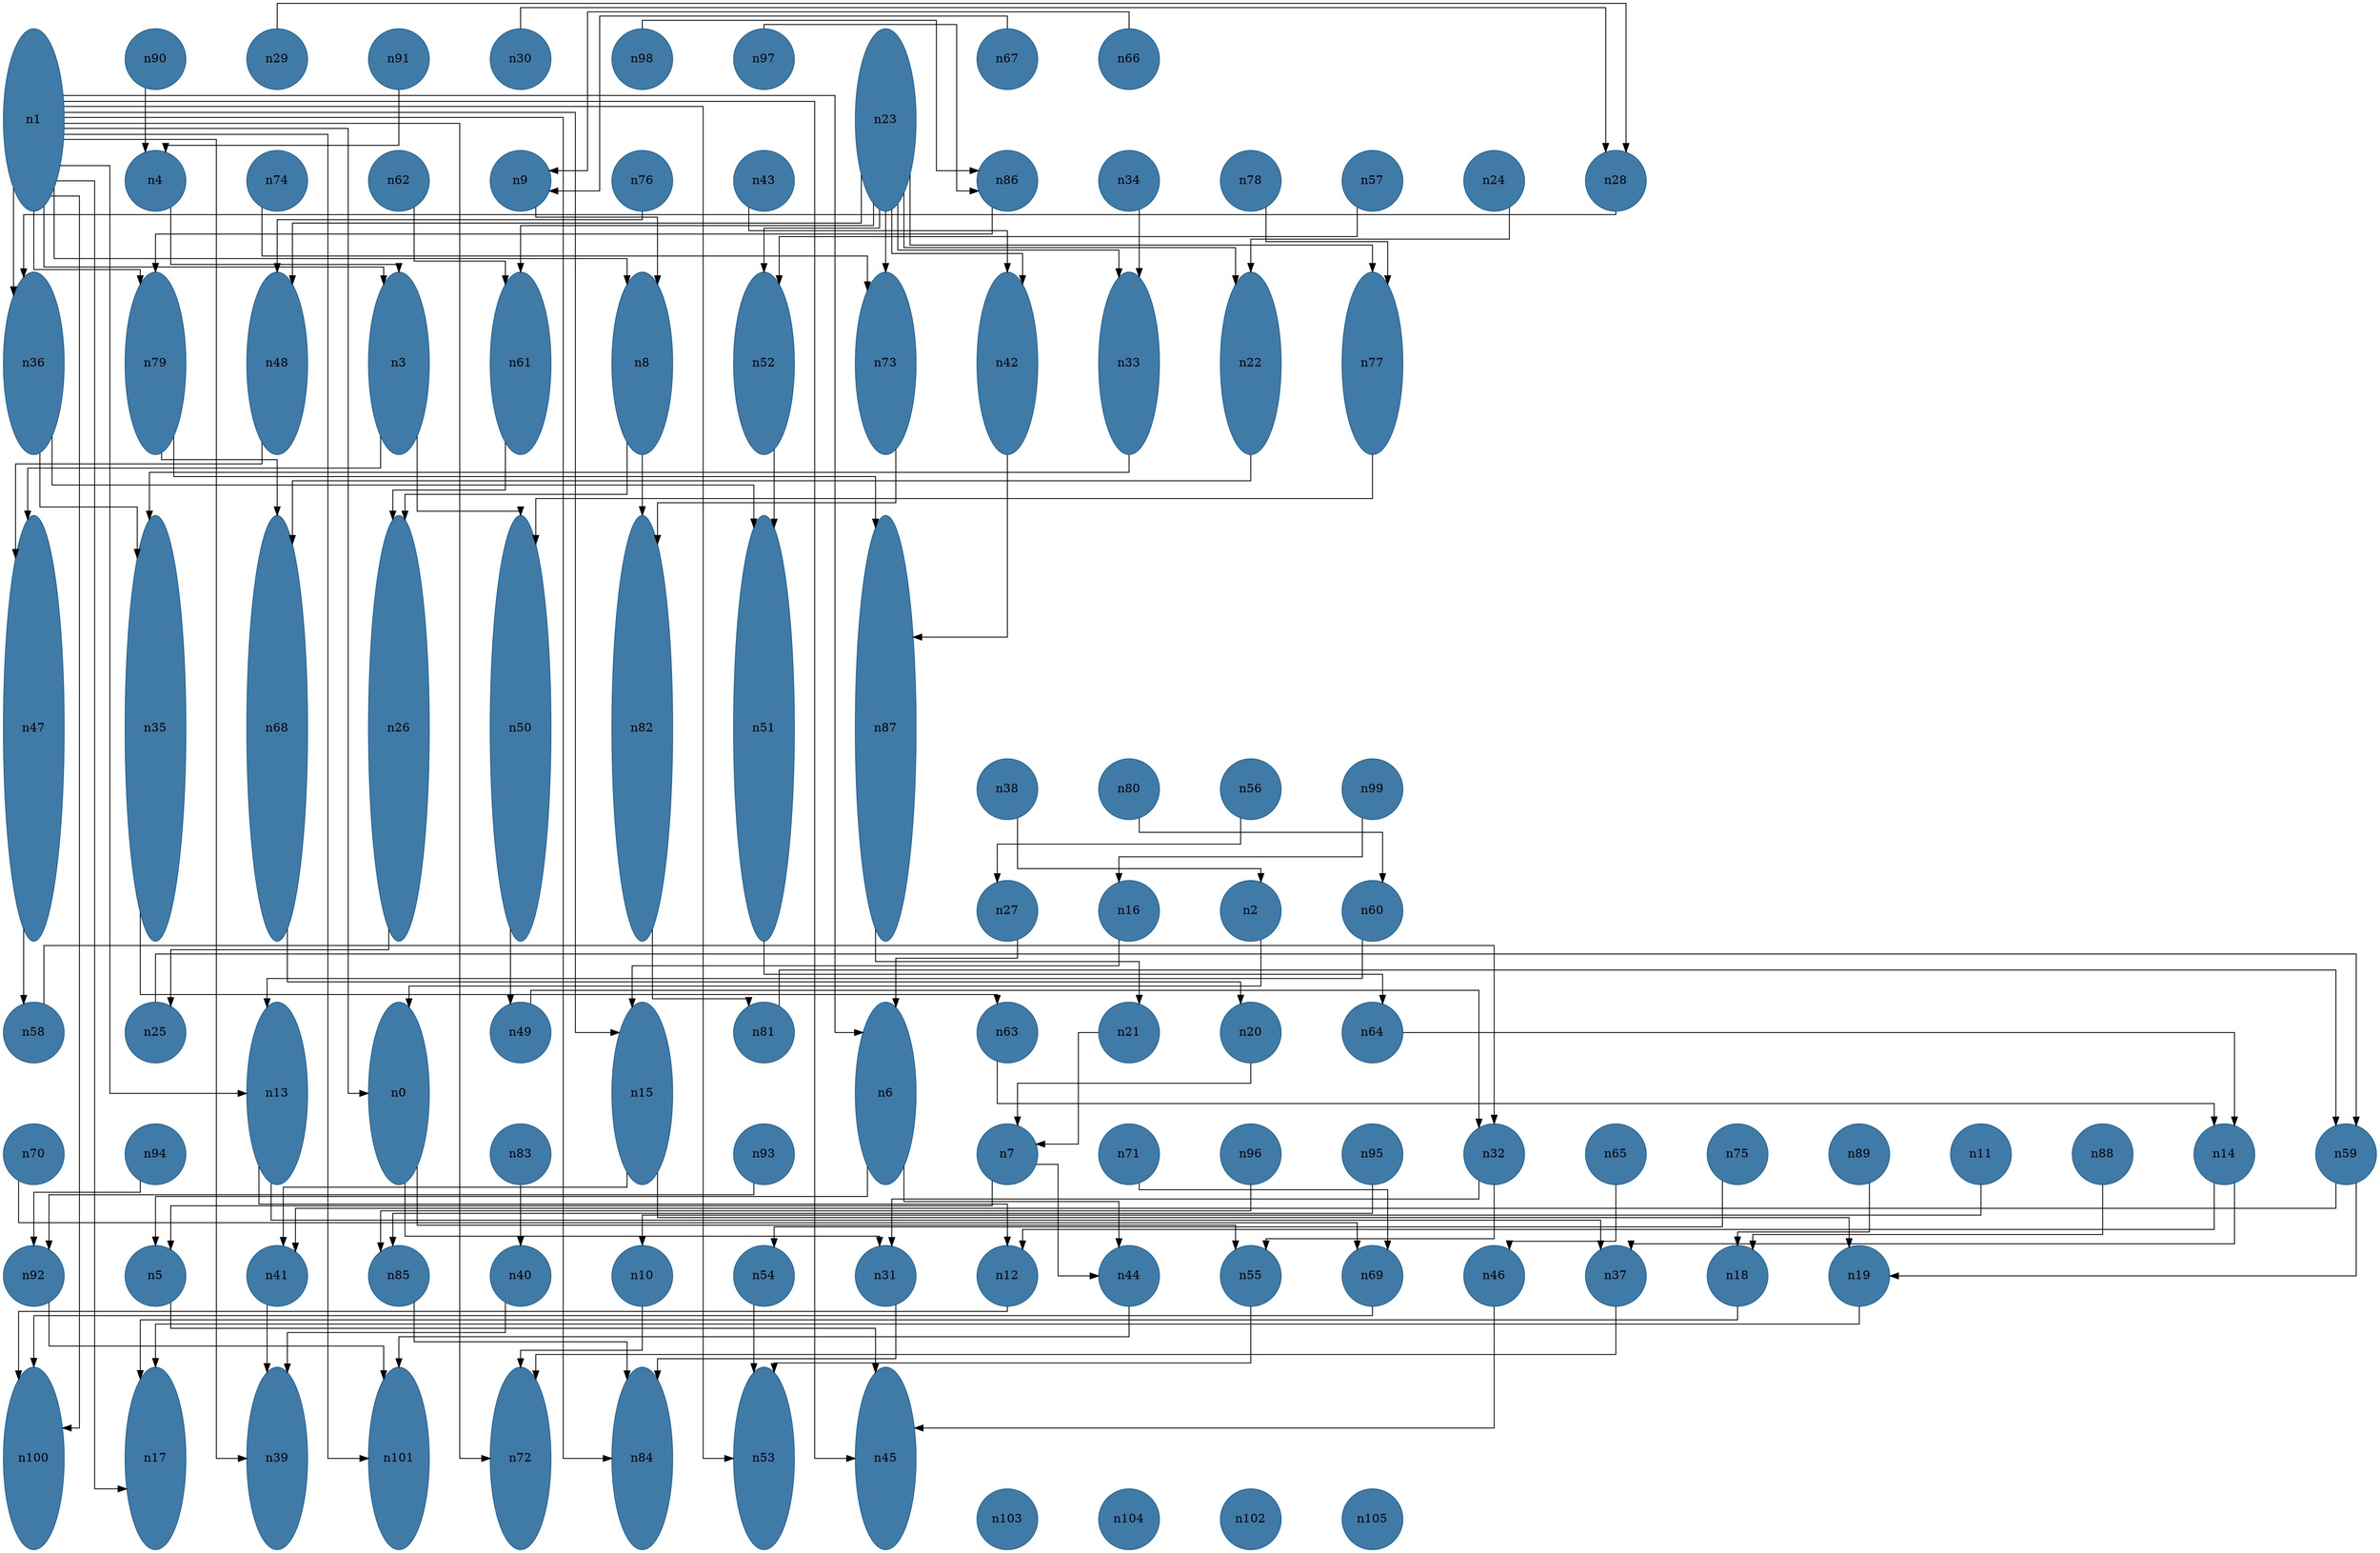 //do not use DOT to generate pdf use NEATO or FDP
digraph{
layout="neato";
splines="ortho";
n1[shape="ellipse", style="filled", color="#004E8ABF", pos="0,25!", height="3", width="1"];
n1 -> n0;
n1 -> n3;
n1 -> n6;
n1 -> n72;
n1 -> n8;
n1 -> n84;
n1 -> n53;
n1 -> n45;
n1 -> n36;
n1 -> n13;
n1 -> n79;
n1 -> n100;
n1 -> n15;
n1 -> n17;
n1 -> n39;
n1 -> n101;
n90[shape="ellipse", style="filled", color="#004E8ABF", pos="2,26!", height="1", width="1"];
n90 -> n4;
n29[shape="ellipse", style="filled", color="#004E8ABF", pos="4,26!", height="1", width="1"];
n29 -> n28;
n91[shape="ellipse", style="filled", color="#004E8ABF", pos="6,26!", height="1", width="1"];
n91 -> n4;
n30[shape="ellipse", style="filled", color="#004E8ABF", pos="8,26!", height="1", width="1"];
n30 -> n28;
n98[shape="ellipse", style="filled", color="#004E8ABF", pos="10,26!", height="1", width="1"];
n98 -> n86;
n97[shape="ellipse", style="filled", color="#004E8ABF", pos="12,26!", height="1", width="1"];
n97 -> n86;
n23[shape="ellipse", style="filled", color="#004E8ABF", pos="14,25!", height="3", width="1"];
n23 -> n48;
n23 -> n61;
n23 -> n52;
n23 -> n73;
n23 -> n42;
n23 -> n22;
n23 -> n33;
n23 -> n77;
n67[shape="ellipse", style="filled", color="#004E8ABF", pos="16,26!", height="1", width="1"];
n67 -> n9;
n66[shape="ellipse", style="filled", color="#004E8ABF", pos="18,26!", height="1", width="1"];
n66 -> n9;
n4[shape="ellipse", style="filled", color="#004E8ABF", pos="2,24!", height="1", width="1"];
n4 -> n3;
n74[shape="ellipse", style="filled", color="#004E8ABF", pos="4,24!", height="1", width="1"];
n74 -> n73;
n62[shape="ellipse", style="filled", color="#004E8ABF", pos="6,24!", height="1", width="1"];
n62 -> n61;
n9[shape="ellipse", style="filled", color="#004E8ABF", pos="8,24!", height="1", width="1"];
n9 -> n8;
n76[shape="ellipse", style="filled", color="#004E8ABF", pos="10,24!", height="1", width="1"];
n76 -> n48;
n43[shape="ellipse", style="filled", color="#004E8ABF", pos="12,24!", height="1", width="1"];
n43 -> n42;
n86[shape="ellipse", style="filled", color="#004E8ABF", pos="16,24!", height="1", width="1"];
n86 -> n79;
n34[shape="ellipse", style="filled", color="#004E8ABF", pos="18,24!", height="1", width="1"];
n34 -> n33;
n78[shape="ellipse", style="filled", color="#004E8ABF", pos="20,24!", height="1", width="1"];
n78 -> n77;
n57[shape="ellipse", style="filled", color="#004E8ABF", pos="22,24!", height="1", width="1"];
n57 -> n52;
n24[shape="ellipse", style="filled", color="#004E8ABF", pos="24,24!", height="1", width="1"];
n24 -> n22;
n28[shape="ellipse", style="filled", color="#004E8ABF", pos="26,24!", height="1", width="1"];
n28 -> n36;
n36[shape="ellipse", style="filled", color="#004E8ABF", pos="0,21!", height="3", width="1"];
n36 -> n35;
n36 -> n51;
n79[shape="ellipse", style="filled", color="#004E8ABF", pos="2,21!", height="3", width="1"];
n79 -> n68;
n79 -> n87;
n48[shape="ellipse", style="filled", color="#004E8ABF", pos="4,21!", height="3", width="1"];
n48 -> n47;
n3[shape="ellipse", style="filled", color="#004E8ABF", pos="6,21!", height="3", width="1"];
n3 -> n47;
n3 -> n50;
n61[shape="ellipse", style="filled", color="#004E8ABF", pos="8,21!", height="3", width="1"];
n61 -> n26;
n8[shape="ellipse", style="filled", color="#004E8ABF", pos="10,21!", height="3", width="1"];
n8 -> n26;
n8 -> n82;
n52[shape="ellipse", style="filled", color="#004E8ABF", pos="12,21!", height="3", width="1"];
n52 -> n51;
n73[shape="ellipse", style="filled", color="#004E8ABF", pos="14,21!", height="3", width="1"];
n73 -> n82;
n42[shape="ellipse", style="filled", color="#004E8ABF", pos="16,21!", height="3", width="1"];
n42 -> n87;
n33[shape="ellipse", style="filled", color="#004E8ABF", pos="18,21!", height="3", width="1"];
n33 -> n35;
n22[shape="ellipse", style="filled", color="#004E8ABF", pos="20,21!", height="3", width="1"];
n22 -> n68;
n77[shape="ellipse", style="filled", color="#004E8ABF", pos="22,21!", height="3", width="1"];
n77 -> n50;
n47[shape="ellipse", style="filled", color="#004E8ABF", pos="0,15!", height="7", width="1"];
n47 -> n58;
n35[shape="ellipse", style="filled", color="#004E8ABF", pos="2,15!", height="7", width="1"];
n35 -> n63;
n68[shape="ellipse", style="filled", color="#004E8ABF", pos="4,15!", height="7", width="1"];
n68 -> n20;
n26[shape="ellipse", style="filled", color="#004E8ABF", pos="6,15!", height="7", width="1"];
n26 -> n25;
n50[shape="ellipse", style="filled", color="#004E8ABF", pos="8,15!", height="7", width="1"];
n50 -> n49;
n82[shape="ellipse", style="filled", color="#004E8ABF", pos="10,15!", height="7", width="1"];
n82 -> n81;
n51[shape="ellipse", style="filled", color="#004E8ABF", pos="12,15!", height="7", width="1"];
n51 -> n64;
n87[shape="ellipse", style="filled", color="#004E8ABF", pos="14,15!", height="7", width="1"];
n87 -> n21;
n38[shape="ellipse", style="filled", color="#004E8ABF", pos="16,14!", height="1", width="1"];
n38 -> n2;
n80[shape="ellipse", style="filled", color="#004E8ABF", pos="18,14!", height="1", width="1"];
n80 -> n60;
n56[shape="ellipse", style="filled", color="#004E8ABF", pos="20,14!", height="1", width="1"];
n56 -> n27;
n99[shape="ellipse", style="filled", color="#004E8ABF", pos="22,14!", height="1", width="1"];
n99 -> n16;
n27[shape="ellipse", style="filled", color="#004E8ABF", pos="16,12!", height="1", width="1"];
n27 -> n6;
n16[shape="ellipse", style="filled", color="#004E8ABF", pos="18,12!", height="1", width="1"];
n16 -> n15;
n2[shape="ellipse", style="filled", color="#004E8ABF", pos="20,12!", height="1", width="1"];
n2 -> n0;
n60[shape="ellipse", style="filled", color="#004E8ABF", pos="22,12!", height="1", width="1"];
n60 -> n13;
n58[shape="ellipse", style="filled", color="#004E8ABF", pos="0,10!", height="1", width="1"];
n58 -> n32;
n25[shape="ellipse", style="filled", color="#004E8ABF", pos="2,10!", height="1", width="1"];
n25 -> n59;
n13[shape="ellipse", style="filled", color="#004E8ABF", pos="4,9!", height="3", width="1"];
n13 -> n37;
n13 -> n12;
n0[shape="ellipse", style="filled", color="#004E8ABF", pos="6,9!", height="3", width="1"];
n0 -> n31;
n0 -> n55;
n49[shape="ellipse", style="filled", color="#004E8ABF", pos="8,10!", height="1", width="1"];
n49 -> n32;
n15[shape="ellipse", style="filled", color="#004E8ABF", pos="10,9!", height="3", width="1"];
n15 -> n19;
n15 -> n41;
n81[shape="ellipse", style="filled", color="#004E8ABF", pos="12,10!", height="1", width="1"];
n81 -> n59;
n6[shape="ellipse", style="filled", color="#004E8ABF", pos="14,9!", height="3", width="1"];
n6 -> n5;
n6 -> n44;
n63[shape="ellipse", style="filled", color="#004E8ABF", pos="16,10!", height="1", width="1"];
n63 -> n14;
n21[shape="ellipse", style="filled", color="#004E8ABF", pos="18,10!", height="1", width="1"];
n21 -> n7;
n20[shape="ellipse", style="filled", color="#004E8ABF", pos="20,10!", height="1", width="1"];
n20 -> n7;
n64[shape="ellipse", style="filled", color="#004E8ABF", pos="22,10!", height="1", width="1"];
n64 -> n14;
n70[shape="ellipse", style="filled", color="#004E8ABF", pos="0,8!", height="1", width="1"];
n70 -> n69;
n94[shape="ellipse", style="filled", color="#004E8ABF", pos="2,8!", height="1", width="1"];
n94 -> n92;
n83[shape="ellipse", style="filled", color="#004E8ABF", pos="8,8!", height="1", width="1"];
n83 -> n40;
n93[shape="ellipse", style="filled", color="#004E8ABF", pos="12,8!", height="1", width="1"];
n93 -> n92;
n7[shape="ellipse", style="filled", color="#004E8ABF", pos="16,8!", height="1", width="1"];
n7 -> n5;
n7 -> n44;
n71[shape="ellipse", style="filled", color="#004E8ABF", pos="18,8!", height="1", width="1"];
n71 -> n69;
n96[shape="ellipse", style="filled", color="#004E8ABF", pos="20,8!", height="1", width="1"];
n96 -> n85;
n95[shape="ellipse", style="filled", color="#004E8ABF", pos="22,8!", height="1", width="1"];
n95 -> n85;
n32[shape="ellipse", style="filled", color="#004E8ABF", pos="24,8!", height="1", width="1"];
n32 -> n31;
n32 -> n55;
n65[shape="ellipse", style="filled", color="#004E8ABF", pos="26,8!", height="1", width="1"];
n65 -> n46;
n75[shape="ellipse", style="filled", color="#004E8ABF", pos="28,8!", height="1", width="1"];
n75 -> n54;
n89[shape="ellipse", style="filled", color="#004E8ABF", pos="30,8!", height="1", width="1"];
n89 -> n18;
n11[shape="ellipse", style="filled", color="#004E8ABF", pos="32,8!", height="1", width="1"];
n11 -> n10;
n88[shape="ellipse", style="filled", color="#004E8ABF", pos="34,8!", height="1", width="1"];
n88 -> n18;
n14[shape="ellipse", style="filled", color="#004E8ABF", pos="36,8!", height="1", width="1"];
n14 -> n37;
n14 -> n12;
n59[shape="ellipse", style="filled", color="#004E8ABF", pos="38,8!", height="1", width="1"];
n59 -> n19;
n59 -> n41;
n92[shape="ellipse", style="filled", color="#004E8ABF", pos="0,6!", height="1", width="1"];
n92 -> n101;
n5[shape="ellipse", style="filled", color="#004E8ABF", pos="2,6!", height="1", width="1"];
n5 -> n45;
n41[shape="ellipse", style="filled", color="#004E8ABF", pos="4,6!", height="1", width="1"];
n41 -> n39;
n85[shape="ellipse", style="filled", color="#004E8ABF", pos="6,6!", height="1", width="1"];
n85 -> n84;
n40[shape="ellipse", style="filled", color="#004E8ABF", pos="8,6!", height="1", width="1"];
n40 -> n39;
n10[shape="ellipse", style="filled", color="#004E8ABF", pos="10,6!", height="1", width="1"];
n10 -> n72;
n54[shape="ellipse", style="filled", color="#004E8ABF", pos="12,6!", height="1", width="1"];
n54 -> n53;
n31[shape="ellipse", style="filled", color="#004E8ABF", pos="14,6!", height="1", width="1"];
n31 -> n84;
n12[shape="ellipse", style="filled", color="#004E8ABF", pos="16,6!", height="1", width="1"];
n12 -> n100;
n44[shape="ellipse", style="filled", color="#004E8ABF", pos="18,6!", height="1", width="1"];
n44 -> n101;
n55[shape="ellipse", style="filled", color="#004E8ABF", pos="20,6!", height="1", width="1"];
n55 -> n53;
n69[shape="ellipse", style="filled", color="#004E8ABF", pos="22,6!", height="1", width="1"];
n69 -> n100;
n46[shape="ellipse", style="filled", color="#004E8ABF", pos="24,6!", height="1", width="1"];
n46 -> n45;
n37[shape="ellipse", style="filled", color="#004E8ABF", pos="26,6!", height="1", width="1"];
n37 -> n72;
n18[shape="ellipse", style="filled", color="#004E8ABF", pos="28,6!", height="1", width="1"];
n18 -> n17;
n19[shape="ellipse", style="filled", color="#004E8ABF", pos="30,6!", height="1", width="1"];
n19 -> n17;
n100[shape="ellipse", style="filled", color="#004E8ABF", pos="0,3!", height="3", width="1"];
n17[shape="ellipse", style="filled", color="#004E8ABF", pos="2,3!", height="3", width="1"];
n39[shape="ellipse", style="filled", color="#004E8ABF", pos="4,3!", height="3", width="1"];
n101[shape="ellipse", style="filled", color="#004E8ABF", pos="6,3!", height="3", width="1"];
n72[shape="ellipse", style="filled", color="#004E8ABF", pos="8,3!", height="3", width="1"];
n84[shape="ellipse", style="filled", color="#004E8ABF", pos="10,3!", height="3", width="1"];
n53[shape="ellipse", style="filled", color="#004E8ABF", pos="12,3!", height="3", width="1"];
n45[shape="ellipse", style="filled", color="#004E8ABF", pos="14,3!", height="3", width="1"];
n103[shape="ellipse", style="filled", color="#004E8ABF", pos="16,2!", height="1", width="1"];
n104[shape="ellipse", style="filled", color="#004E8ABF", pos="18,2!", height="1", width="1"];
n102[shape="ellipse", style="filled", color="#004E8ABF", pos="20,2!", height="1", width="1"];
n105[shape="ellipse", style="filled", color="#004E8ABF", pos="22,2!", height="1", width="1"];
}